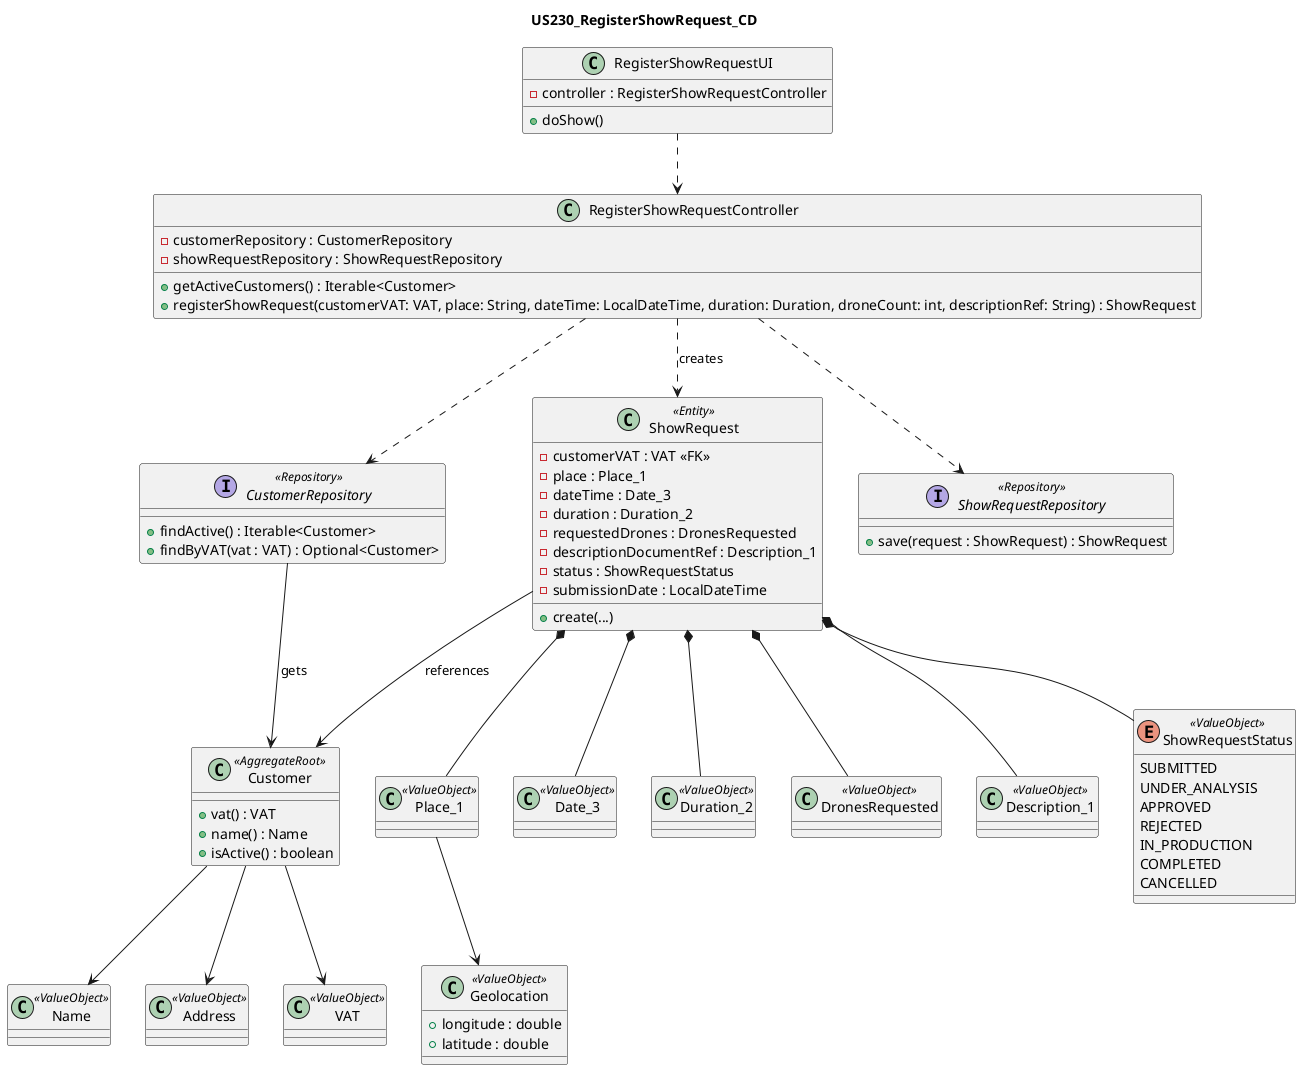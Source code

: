 @startuml
title US230_RegisterShowRequest_CD

class RegisterShowRequestUI {
  - controller : RegisterShowRequestController
  + doShow()
}

class RegisterShowRequestController {
  - customerRepository : CustomerRepository
  - showRequestRepository : ShowRequestRepository
  + getActiveCustomers() : Iterable<Customer>
  + registerShowRequest(customerVAT: VAT, place: String, dateTime: LocalDateTime, duration: Duration, droneCount: int, descriptionRef: String) : ShowRequest
}

class ShowRequest <<Entity>> {
  - customerVAT : VAT <<FK>>
  - place : Place_1
  - dateTime : Date_3
  - duration : Duration_2
  - requestedDrones : DronesRequested
  - descriptionDocumentRef : Description_1
  - status : ShowRequestStatus
  - submissionDate : LocalDateTime
  + create(...)
}

enum ShowRequestStatus <<ValueObject>> {
  SUBMITTED
  UNDER_ANALYSIS
  APPROVED
  REJECTED
  IN_PRODUCTION
  COMPLETED
  CANCELLED
}

interface CustomerRepository <<Repository>> {
  + findActive() : Iterable<Customer>
  + findByVAT(vat : VAT) : Optional<Customer>
}

interface ShowRequestRepository <<Repository>> {
  + save(request : ShowRequest) : ShowRequest
}

class Customer <<AggregateRoot>> {
    + vat() : VAT
    + name() : Name
    + isActive() : boolean
}

class Geolocation <<ValueObject>> {
    + longitude : double
    + latitude : double
}

class VAT <<ValueObject>> {}
class Place_1 <<ValueObject>> {}
class Date_3 <<ValueObject>> {}
class Duration_2 <<ValueObject>> {}
class DronesRequested <<ValueObject>> {}
class Description_1 <<ValueObject>> {}
class Name <<ValueObject>> {}
class Address <<ValueObject>> {}

RegisterShowRequestUI ..> RegisterShowRequestController
RegisterShowRequestController ..> CustomerRepository
RegisterShowRequestController ..> ShowRequestRepository
RegisterShowRequestController ..> ShowRequest : creates
ShowRequest --> Customer : references 
ShowRequest *-- Place_1
ShowRequest *-- Date_3
ShowRequest *-- Duration_2
ShowRequest *-- DronesRequested
ShowRequest *-- Description_1
ShowRequest *-- ShowRequestStatus
Customer --> VAT
Customer --> Name
Customer --> Address
CustomerRepository --> Customer : gets
Place_1 --> Geolocation
@enduml